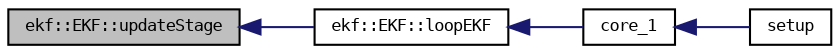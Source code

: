 digraph "ekf::EKF::updateStage"
{
  bgcolor="transparent";
  edge [fontname="DejaVuSansMono",fontsize="8",labelfontname="DejaVuSansMono",labelfontsize="8"];
  node [fontname="DejaVuSansMono",fontsize="8",shape=record];
  rankdir="LR";
  Node92 [label="ekf::EKF::updateStage",height=0.2,width=0.4,color="black", fillcolor="grey75", style="filled", fontcolor="black"];
  Node92 -> Node93 [dir="back",color="midnightblue",fontsize="8",style="solid",fontname="DejaVuSansMono"];
  Node93 [label="ekf::EKF::loopEKF",height=0.2,width=0.4,color="black",URL="$classekf_1_1EKF.html#a651814ff64d234394572e2e7c5703a43"];
  Node93 -> Node94 [dir="back",color="midnightblue",fontsize="8",style="solid",fontname="DejaVuSansMono"];
  Node94 [label="core_1",height=0.2,width=0.4,color="black",URL="$main_8cpp.html#aa561fc46a0358a47fa9151f211523ba0"];
  Node94 -> Node95 [dir="back",color="midnightblue",fontsize="8",style="solid",fontname="DejaVuSansMono"];
  Node95 [label="setup",height=0.2,width=0.4,color="black",URL="$main_8cpp.html#a4fc01d736fe50cf5b977f755b675f11d"];
}
